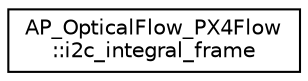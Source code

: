 digraph "Graphical Class Hierarchy"
{
 // INTERACTIVE_SVG=YES
  edge [fontname="Helvetica",fontsize="10",labelfontname="Helvetica",labelfontsize="10"];
  node [fontname="Helvetica",fontsize="10",shape=record];
  rankdir="LR";
  Node1 [label="AP_OpticalFlow_PX4Flow\l::i2c_integral_frame",height=0.2,width=0.4,color="black", fillcolor="white", style="filled",URL="$structAP__OpticalFlow__PX4Flow_1_1i2c__integral__frame.html"];
}
